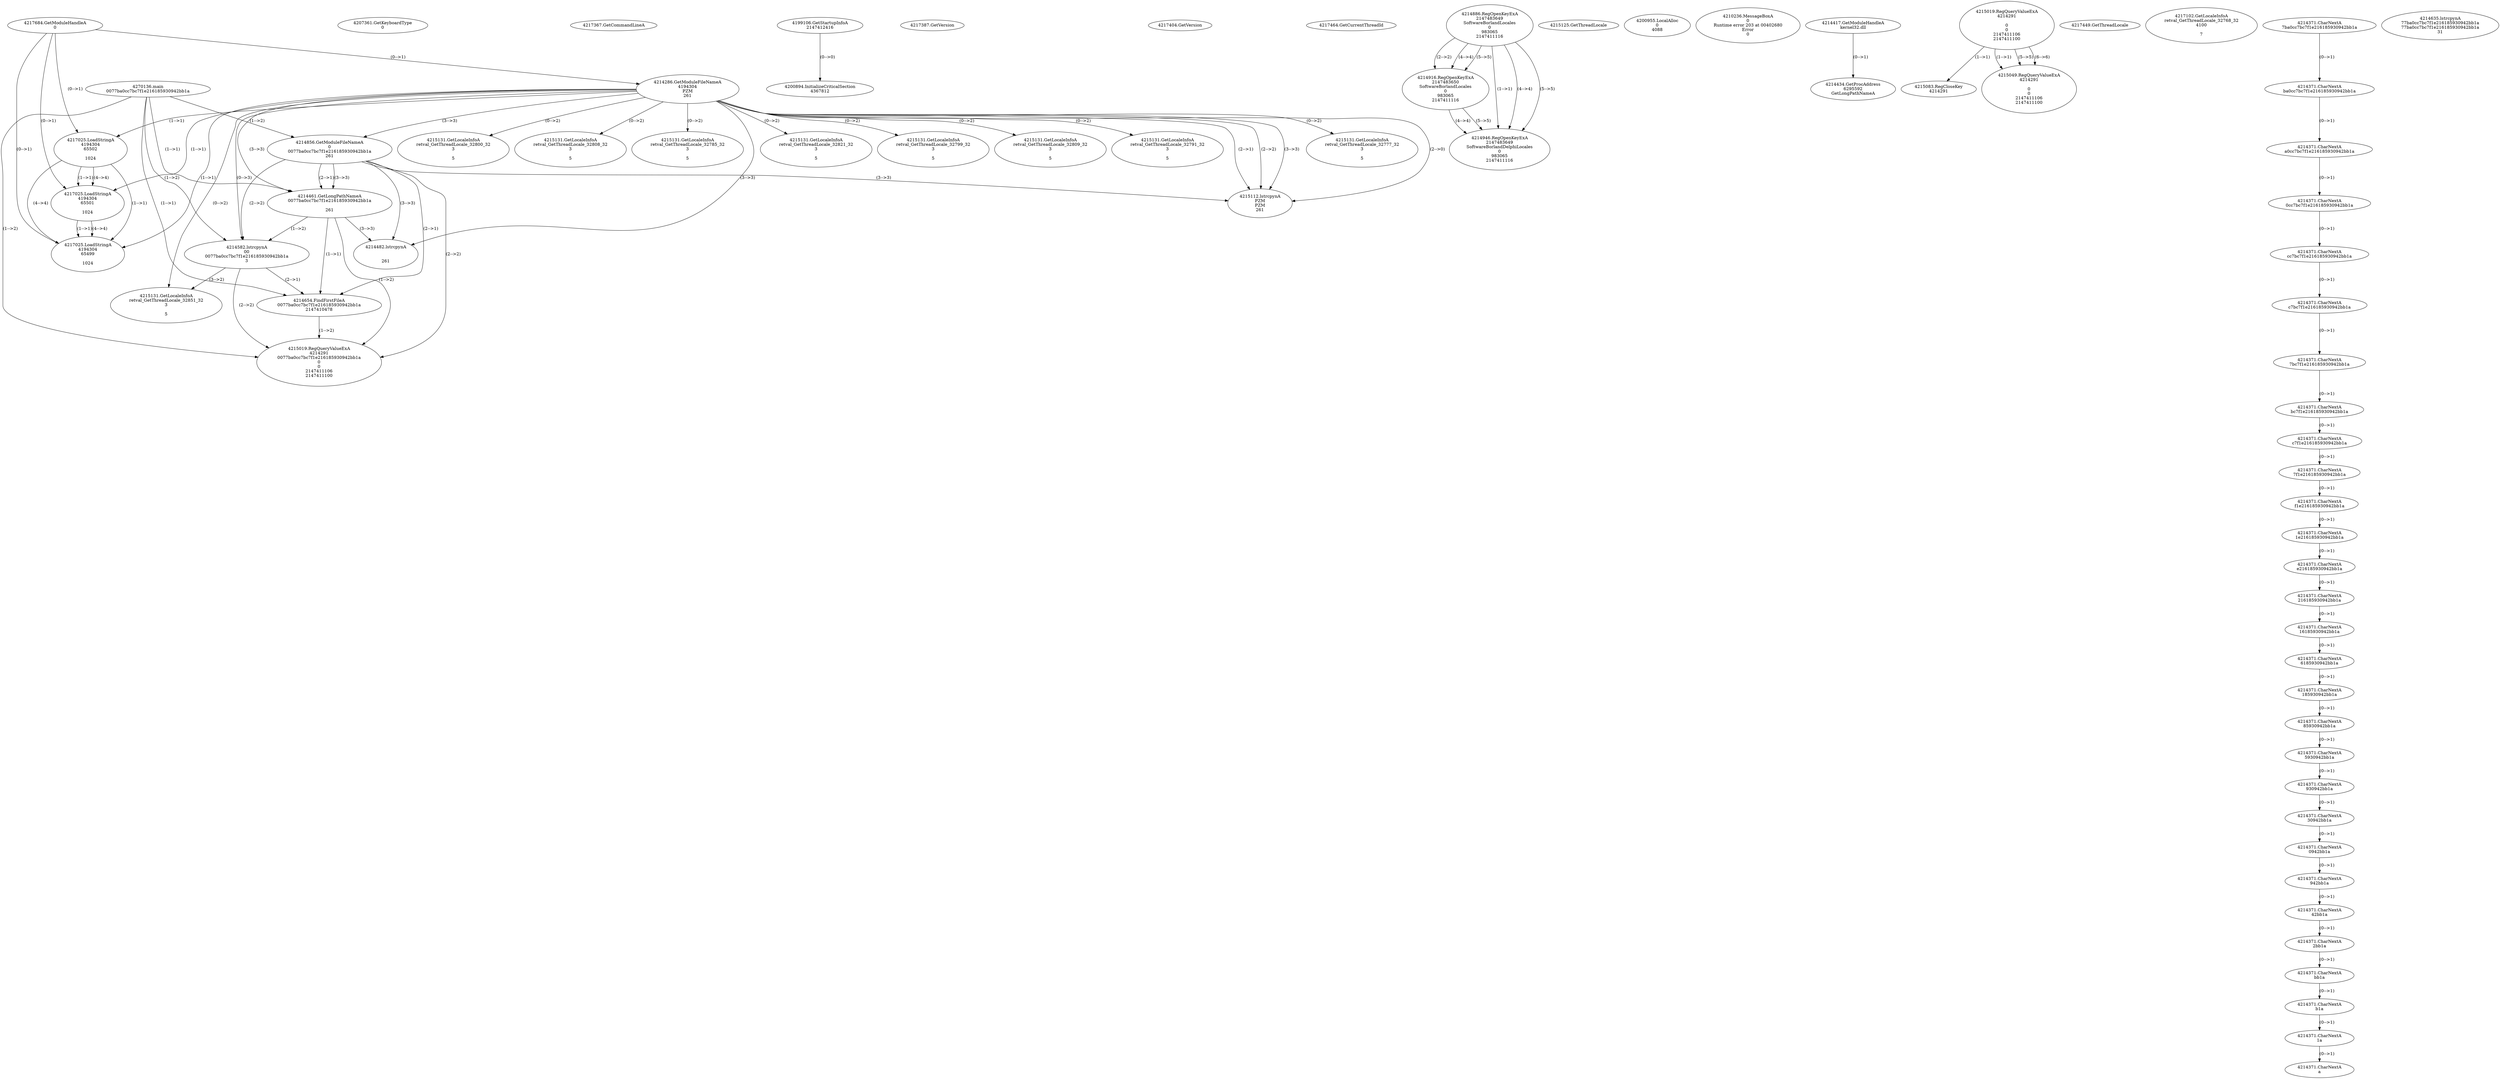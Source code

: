 // Global SCDG with merge call
digraph {
	0 [label="4270136.main
0077ba0cc7bc7f1e216185930942bb1a"]
	1 [label="4217684.GetModuleHandleA
0"]
	2 [label="4207361.GetKeyboardType
0"]
	3 [label="4217367.GetCommandLineA
"]
	4 [label="4199106.GetStartupInfoA
2147412416"]
	5 [label="4217387.GetVersion
"]
	6 [label="4217404.GetVersion
"]
	7 [label="4217464.GetCurrentThreadId
"]
	8 [label="4214286.GetModuleFileNameA
4194304
PZM
261"]
	1 -> 8 [label="(0-->1)"]
	9 [label="4214856.GetModuleFileNameA
0
0077ba0cc7bc7f1e216185930942bb1a
261"]
	0 -> 9 [label="(1-->2)"]
	8 -> 9 [label="(3-->3)"]
	10 [label="4214886.RegOpenKeyExA
2147483649
Software\Borland\Locales
0
983065
2147411116"]
	11 [label="4214916.RegOpenKeyExA
2147483650
Software\Borland\Locales
0
983065
2147411116"]
	10 -> 11 [label="(2-->2)"]
	10 -> 11 [label="(4-->4)"]
	10 -> 11 [label="(5-->5)"]
	12 [label="4214946.RegOpenKeyExA
2147483649
Software\Borland\Delphi\Locales
0
983065
2147411116"]
	10 -> 12 [label="(1-->1)"]
	10 -> 12 [label="(4-->4)"]
	11 -> 12 [label="(4-->4)"]
	10 -> 12 [label="(5-->5)"]
	11 -> 12 [label="(5-->5)"]
	13 [label="4215112.lstrcpynA
PZM
PZM
261"]
	8 -> 13 [label="(2-->1)"]
	8 -> 13 [label="(2-->2)"]
	8 -> 13 [label="(3-->3)"]
	9 -> 13 [label="(3-->3)"]
	8 -> 13 [label="(2-->0)"]
	14 [label="4215125.GetThreadLocale
"]
	15 [label="4215131.GetLocaleInfoA
retval_GetThreadLocale_32777_32
3

5"]
	8 -> 15 [label="(0-->2)"]
	16 [label="4217025.LoadStringA
4194304
65502

1024"]
	1 -> 16 [label="(0-->1)"]
	8 -> 16 [label="(1-->1)"]
	17 [label="4200894.InitializeCriticalSection
4367812"]
	4 -> 17 [label="(0-->0)"]
	18 [label="4200955.LocalAlloc
0
4088"]
	19 [label="4210236.MessageBoxA
0
Runtime error 203 at 00402680
Error
0"]
	20 [label="4214417.GetModuleHandleA
kernel32.dll"]
	21 [label="4214434.GetProcAddress
6295592
GetLongPathNameA"]
	20 -> 21 [label="(0-->1)"]
	22 [label="4214461.GetLongPathNameA
0077ba0cc7bc7f1e216185930942bb1a

261"]
	0 -> 22 [label="(1-->1)"]
	9 -> 22 [label="(2-->1)"]
	8 -> 22 [label="(3-->3)"]
	9 -> 22 [label="(3-->3)"]
	23 [label="4214482.lstrcpynA


261"]
	8 -> 23 [label="(3-->3)"]
	9 -> 23 [label="(3-->3)"]
	22 -> 23 [label="(3-->3)"]
	24 [label="4215019.RegQueryValueExA
4214291

0
0
2147411106
2147411100"]
	25 [label="4215083.RegCloseKey
4214291"]
	24 -> 25 [label="(1-->1)"]
	26 [label="4215131.GetLocaleInfoA
retval_GetThreadLocale_32800_32
3

5"]
	8 -> 26 [label="(0-->2)"]
	27 [label="4217025.LoadStringA
4194304
65501

1024"]
	1 -> 27 [label="(0-->1)"]
	8 -> 27 [label="(1-->1)"]
	16 -> 27 [label="(1-->1)"]
	16 -> 27 [label="(4-->4)"]
	28 [label="4217025.LoadStringA
4194304
65499

1024"]
	1 -> 28 [label="(0-->1)"]
	8 -> 28 [label="(1-->1)"]
	16 -> 28 [label="(1-->1)"]
	27 -> 28 [label="(1-->1)"]
	16 -> 28 [label="(4-->4)"]
	27 -> 28 [label="(4-->4)"]
	29 [label="4215049.RegQueryValueExA
4214291

0
0
2147411106
2147411100"]
	24 -> 29 [label="(1-->1)"]
	24 -> 29 [label="(5-->5)"]
	24 -> 29 [label="(6-->6)"]
	30 [label="4215131.GetLocaleInfoA
retval_GetThreadLocale_32808_32
3

5"]
	8 -> 30 [label="(0-->2)"]
	31 [label="4217449.GetThreadLocale
"]
	32 [label="4217102.GetLocaleInfoA
retval_GetThreadLocale_32768_32
4100

7"]
	33 [label="4214582.lstrcpynA
00
0077ba0cc7bc7f1e216185930942bb1a
3"]
	0 -> 33 [label="(1-->2)"]
	9 -> 33 [label="(2-->2)"]
	22 -> 33 [label="(1-->2)"]
	8 -> 33 [label="(0-->3)"]
	34 [label="4214371.CharNextA
7ba0cc7bc7f1e216185930942bb1a"]
	35 [label="4214371.CharNextA
ba0cc7bc7f1e216185930942bb1a"]
	34 -> 35 [label="(0-->1)"]
	36 [label="4214371.CharNextA
a0cc7bc7f1e216185930942bb1a"]
	35 -> 36 [label="(0-->1)"]
	37 [label="4214371.CharNextA
0cc7bc7f1e216185930942bb1a"]
	36 -> 37 [label="(0-->1)"]
	38 [label="4214371.CharNextA
cc7bc7f1e216185930942bb1a"]
	37 -> 38 [label="(0-->1)"]
	39 [label="4214371.CharNextA
c7bc7f1e216185930942bb1a"]
	38 -> 39 [label="(0-->1)"]
	40 [label="4214371.CharNextA
7bc7f1e216185930942bb1a"]
	39 -> 40 [label="(0-->1)"]
	41 [label="4214371.CharNextA
bc7f1e216185930942bb1a"]
	40 -> 41 [label="(0-->1)"]
	42 [label="4214371.CharNextA
c7f1e216185930942bb1a"]
	41 -> 42 [label="(0-->1)"]
	43 [label="4214371.CharNextA
7f1e216185930942bb1a"]
	42 -> 43 [label="(0-->1)"]
	44 [label="4214371.CharNextA
f1e216185930942bb1a"]
	43 -> 44 [label="(0-->1)"]
	45 [label="4214371.CharNextA
1e216185930942bb1a"]
	44 -> 45 [label="(0-->1)"]
	46 [label="4214371.CharNextA
e216185930942bb1a"]
	45 -> 46 [label="(0-->1)"]
	47 [label="4214371.CharNextA
216185930942bb1a"]
	46 -> 47 [label="(0-->1)"]
	48 [label="4214371.CharNextA
16185930942bb1a"]
	47 -> 48 [label="(0-->1)"]
	49 [label="4214371.CharNextA
6185930942bb1a"]
	48 -> 49 [label="(0-->1)"]
	50 [label="4214371.CharNextA
185930942bb1a"]
	49 -> 50 [label="(0-->1)"]
	51 [label="4214371.CharNextA
85930942bb1a"]
	50 -> 51 [label="(0-->1)"]
	52 [label="4214371.CharNextA
5930942bb1a"]
	51 -> 52 [label="(0-->1)"]
	53 [label="4214371.CharNextA
930942bb1a"]
	52 -> 53 [label="(0-->1)"]
	54 [label="4214371.CharNextA
30942bb1a"]
	53 -> 54 [label="(0-->1)"]
	55 [label="4214371.CharNextA
0942bb1a"]
	54 -> 55 [label="(0-->1)"]
	56 [label="4214371.CharNextA
942bb1a"]
	55 -> 56 [label="(0-->1)"]
	57 [label="4214371.CharNextA
42bb1a"]
	56 -> 57 [label="(0-->1)"]
	58 [label="4214371.CharNextA
2bb1a"]
	57 -> 58 [label="(0-->1)"]
	59 [label="4214371.CharNextA
bb1a"]
	58 -> 59 [label="(0-->1)"]
	60 [label="4214371.CharNextA
b1a"]
	59 -> 60 [label="(0-->1)"]
	61 [label="4214371.CharNextA
1a"]
	60 -> 61 [label="(0-->1)"]
	62 [label="4214371.CharNextA
a"]
	61 -> 62 [label="(0-->1)"]
	63 [label="4214635.lstrcpynA
77ba0cc7bc7f1e216185930942bb1a
77ba0cc7bc7f1e216185930942bb1a
31"]
	64 [label="4214654.FindFirstFileA
0077ba0cc7bc7f1e216185930942bb1a
2147410478"]
	0 -> 64 [label="(1-->1)"]
	9 -> 64 [label="(2-->1)"]
	22 -> 64 [label="(1-->1)"]
	33 -> 64 [label="(2-->1)"]
	65 [label="4215019.RegQueryValueExA
4214291
0077ba0cc7bc7f1e216185930942bb1a
0
0
2147411106
2147411100"]
	0 -> 65 [label="(1-->2)"]
	9 -> 65 [label="(2-->2)"]
	22 -> 65 [label="(1-->2)"]
	33 -> 65 [label="(2-->2)"]
	64 -> 65 [label="(1-->2)"]
	66 [label="4215131.GetLocaleInfoA
retval_GetThreadLocale_32851_32
3

5"]
	8 -> 66 [label="(0-->2)"]
	33 -> 66 [label="(3-->2)"]
	67 [label="4215131.GetLocaleInfoA
retval_GetThreadLocale_32785_32
3

5"]
	8 -> 67 [label="(0-->2)"]
	68 [label="4215131.GetLocaleInfoA
retval_GetThreadLocale_32821_32
3

5"]
	8 -> 68 [label="(0-->2)"]
	69 [label="4215131.GetLocaleInfoA
retval_GetThreadLocale_32799_32
3

5"]
	8 -> 69 [label="(0-->2)"]
	70 [label="4215131.GetLocaleInfoA
retval_GetThreadLocale_32809_32
3

5"]
	8 -> 70 [label="(0-->2)"]
	71 [label="4215131.GetLocaleInfoA
retval_GetThreadLocale_32791_32
3

5"]
	8 -> 71 [label="(0-->2)"]
}
